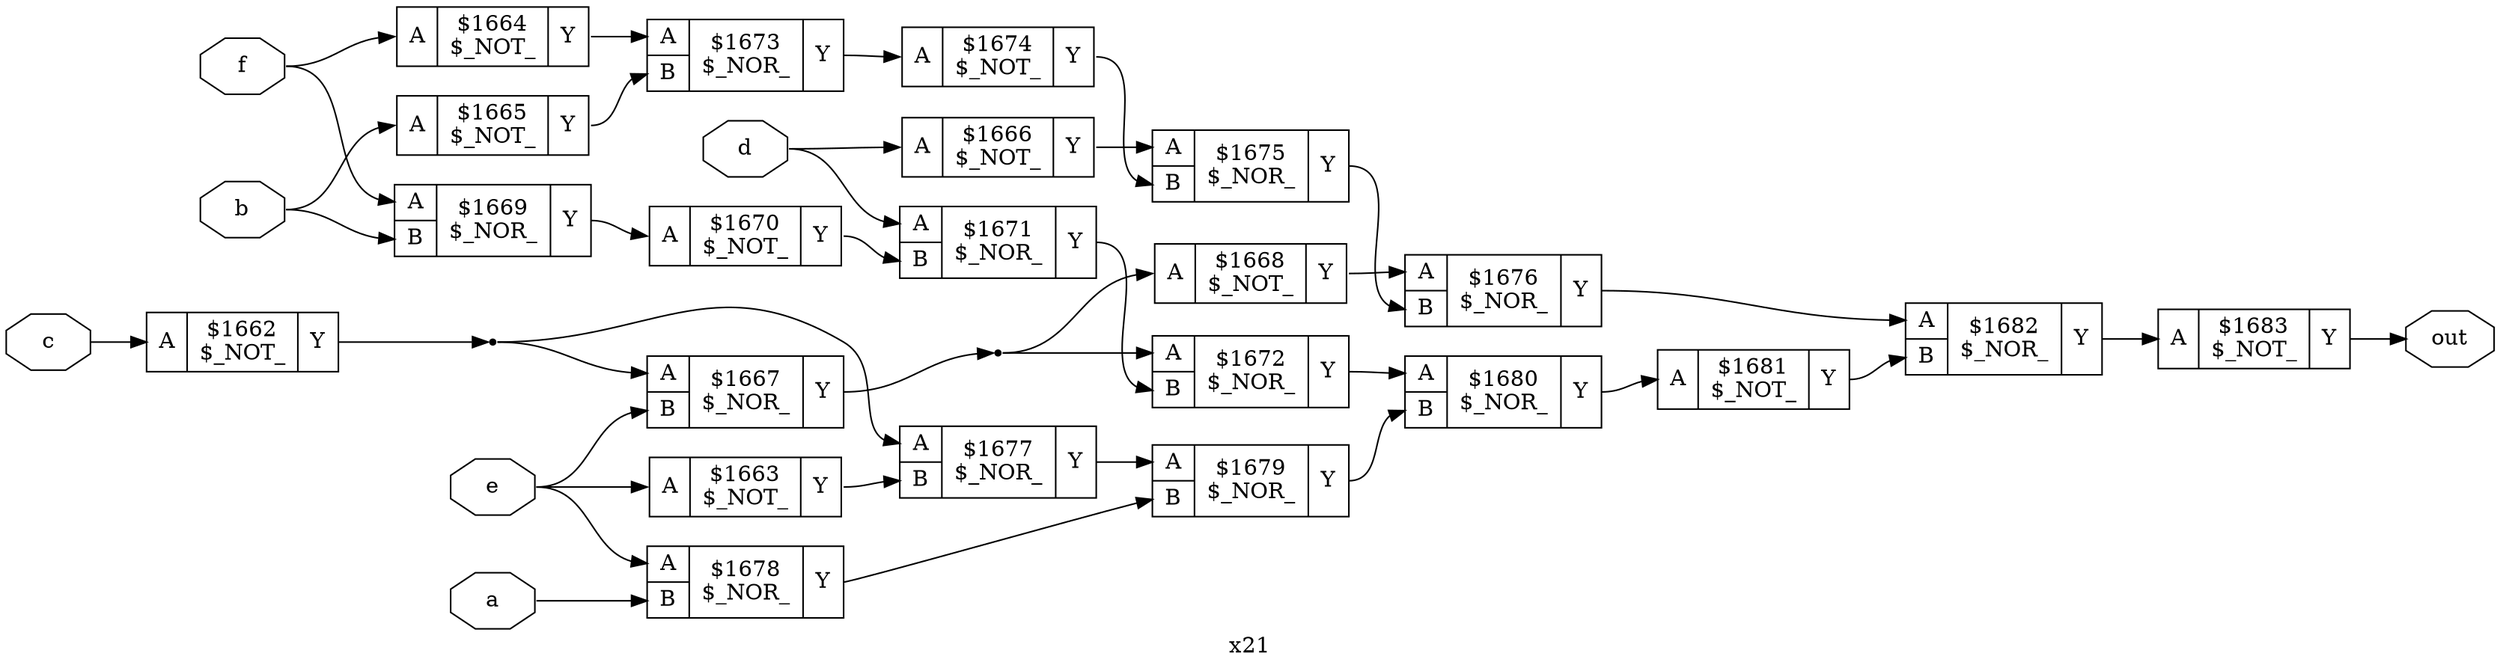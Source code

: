 digraph "x21" {
label="x21";
rankdir="LR";
remincross=true;
n22 [ shape=octagon, label="a", color="black", fontcolor="black" ];
n23 [ shape=octagon, label="b", color="black", fontcolor="black" ];
n24 [ shape=octagon, label="c", color="black", fontcolor="black" ];
n25 [ shape=octagon, label="d", color="black", fontcolor="black" ];
n26 [ shape=octagon, label="e", color="black", fontcolor="black" ];
n27 [ shape=octagon, label="f", color="black", fontcolor="black" ];
n28 [ shape=octagon, label="out", color="black", fontcolor="black" ];
c31 [ shape=record, label="{{<p29> A}|$1662\n$_NOT_|{<p30> Y}}" ];
c32 [ shape=record, label="{{<p29> A}|$1663\n$_NOT_|{<p30> Y}}" ];
c33 [ shape=record, label="{{<p29> A}|$1664\n$_NOT_|{<p30> Y}}" ];
c34 [ shape=record, label="{{<p29> A}|$1665\n$_NOT_|{<p30> Y}}" ];
c35 [ shape=record, label="{{<p29> A}|$1666\n$_NOT_|{<p30> Y}}" ];
c37 [ shape=record, label="{{<p29> A|<p36> B}|$1667\n$_NOR_|{<p30> Y}}" ];
c38 [ shape=record, label="{{<p29> A}|$1668\n$_NOT_|{<p30> Y}}" ];
c39 [ shape=record, label="{{<p29> A|<p36> B}|$1669\n$_NOR_|{<p30> Y}}" ];
c40 [ shape=record, label="{{<p29> A}|$1670\n$_NOT_|{<p30> Y}}" ];
c41 [ shape=record, label="{{<p29> A|<p36> B}|$1671\n$_NOR_|{<p30> Y}}" ];
c42 [ shape=record, label="{{<p29> A|<p36> B}|$1672\n$_NOR_|{<p30> Y}}" ];
c43 [ shape=record, label="{{<p29> A|<p36> B}|$1673\n$_NOR_|{<p30> Y}}" ];
c44 [ shape=record, label="{{<p29> A}|$1674\n$_NOT_|{<p30> Y}}" ];
c45 [ shape=record, label="{{<p29> A|<p36> B}|$1675\n$_NOR_|{<p30> Y}}" ];
c46 [ shape=record, label="{{<p29> A|<p36> B}|$1676\n$_NOR_|{<p30> Y}}" ];
c47 [ shape=record, label="{{<p29> A|<p36> B}|$1677\n$_NOR_|{<p30> Y}}" ];
c48 [ shape=record, label="{{<p29> A|<p36> B}|$1678\n$_NOR_|{<p30> Y}}" ];
c49 [ shape=record, label="{{<p29> A|<p36> B}|$1679\n$_NOR_|{<p30> Y}}" ];
c50 [ shape=record, label="{{<p29> A|<p36> B}|$1680\n$_NOR_|{<p30> Y}}" ];
c51 [ shape=record, label="{{<p29> A}|$1681\n$_NOT_|{<p30> Y}}" ];
c52 [ shape=record, label="{{<p29> A|<p36> B}|$1682\n$_NOR_|{<p30> Y}}" ];
c53 [ shape=record, label="{{<p29> A}|$1683\n$_NOT_|{<p30> Y}}" ];
c33:p30:e -> c43:p29:w [color="black", label=""];
c43:p30:e -> c44:p29:w [color="black", label=""];
c44:p30:e -> c45:p36:w [color="black", label=""];
c45:p30:e -> c46:p36:w [color="black", label=""];
c46:p30:e -> c52:p29:w [color="black", label=""];
c47:p30:e -> c49:p29:w [color="black", label=""];
c48:p30:e -> c49:p36:w [color="black", label=""];
c49:p30:e -> c50:p36:w [color="black", label=""];
c50:p30:e -> c51:p29:w [color="black", label=""];
c51:p30:e -> c52:p36:w [color="black", label=""];
c52:p30:e -> c53:p29:w [color="black", label=""];
c34:p30:e -> c43:p36:w [color="black", label=""];
n20 [ shape=point ];
c31:p30:e -> n20:w [color="black", label=""];
n20:e -> c37:p29:w [color="black", label=""];
n20:e -> c47:p29:w [color="black", label=""];
c32:p30:e -> c47:p36:w [color="black", label=""];
n22:e -> c48:p36:w [color="black", label=""];
n23:e -> c34:p29:w [color="black", label=""];
n23:e -> c39:p36:w [color="black", label=""];
n24:e -> c31:p29:w [color="black", label=""];
n25:e -> c35:p29:w [color="black", label=""];
n25:e -> c41:p29:w [color="black", label=""];
n26:e -> c32:p29:w [color="black", label=""];
n26:e -> c37:p36:w [color="black", label=""];
n26:e -> c48:p29:w [color="black", label=""];
n27:e -> c33:p29:w [color="black", label=""];
n27:e -> c39:p29:w [color="black", label=""];
c53:p30:e -> n28:w [color="black", label=""];
c35:p30:e -> c45:p29:w [color="black", label=""];
n4 [ shape=point ];
c37:p30:e -> n4:w [color="black", label=""];
n4:e -> c38:p29:w [color="black", label=""];
n4:e -> c42:p29:w [color="black", label=""];
c38:p30:e -> c46:p29:w [color="black", label=""];
c39:p30:e -> c40:p29:w [color="black", label=""];
c40:p30:e -> c41:p36:w [color="black", label=""];
c41:p30:e -> c42:p36:w [color="black", label=""];
c42:p30:e -> c50:p29:w [color="black", label=""];
}
